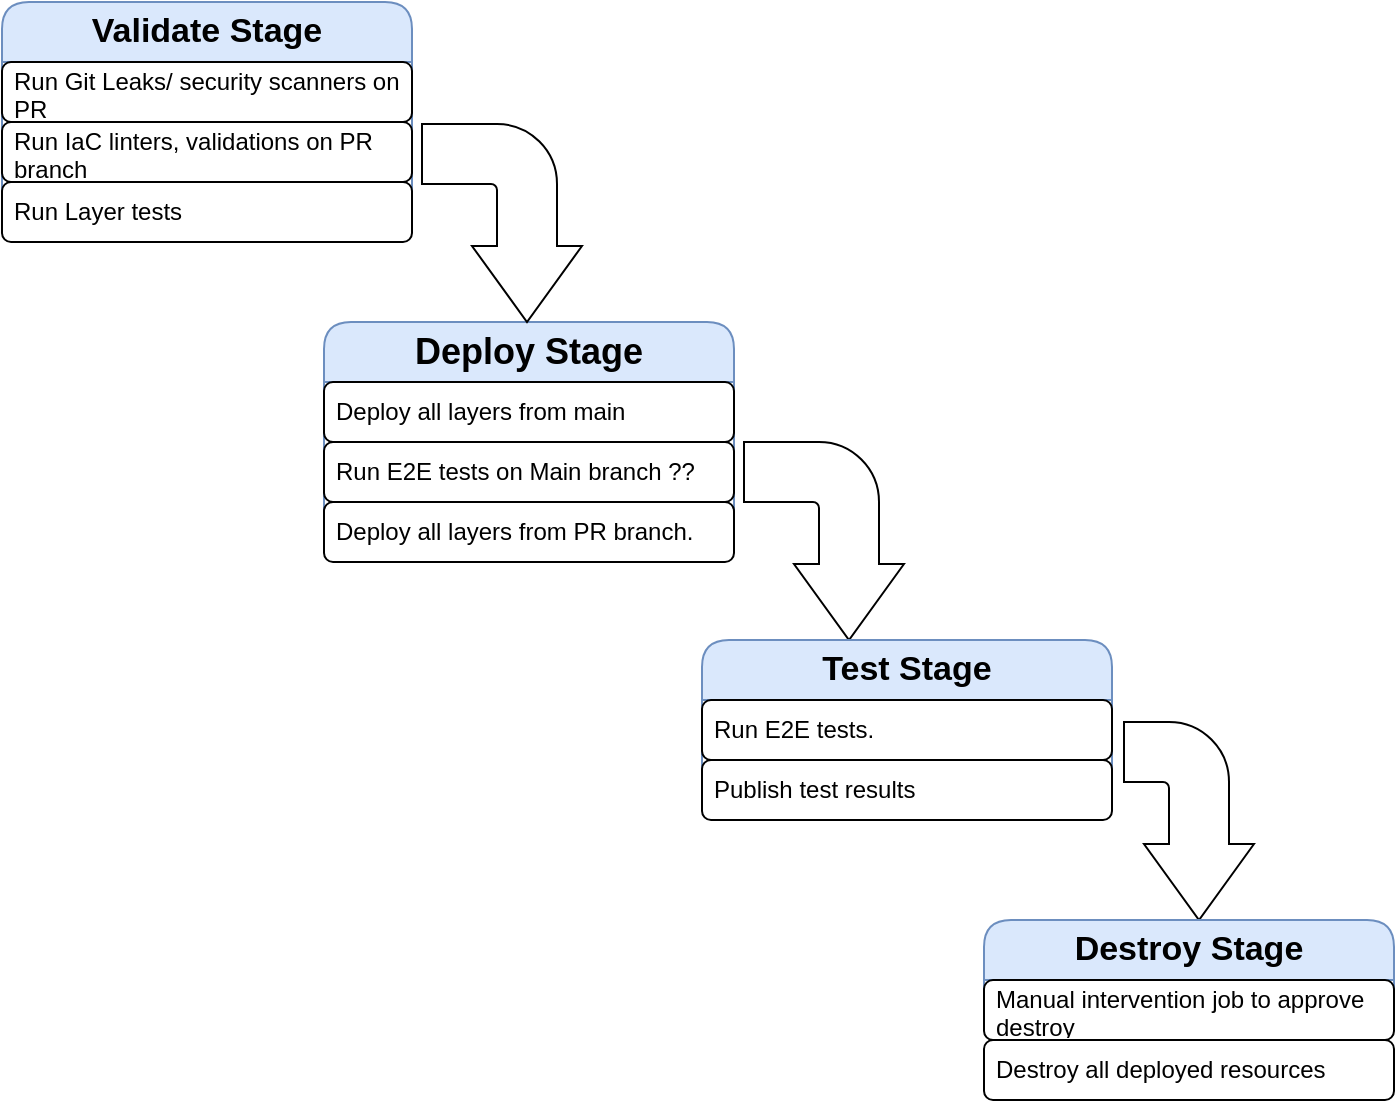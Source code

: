 <mxfile version="20.6.0" type="device"><diagram id="S8GCTOLxmpRiaJKtT7yG" name="Page-1"><mxGraphModel dx="1550" dy="835" grid="0" gridSize="10" guides="1" tooltips="1" connect="1" arrows="1" fold="1" page="1" pageScale="1" pageWidth="750" pageHeight="600" math="0" shadow="0"><root><mxCell id="0"/><mxCell id="1" parent="0"/><mxCell id="hCvWG5ENopArhxzFrGdV-33" value="&lt;b style=&quot;font-size: 18px;&quot;&gt;Deploy Stage&lt;/b&gt;" style="swimlane;fontStyle=0;childLayout=stackLayout;horizontal=1;startSize=30;horizontalStack=0;resizeParent=1;resizeParentMax=0;resizeLast=0;collapsible=1;marginBottom=0;whiteSpace=wrap;html=1;rounded=1;fillColor=#dae8fc;strokeColor=#6c8ebf;fillStyle=solid;fontSize=18;" vertex="1" parent="1"><mxGeometry x="181" y="180" width="205" height="120" as="geometry"/></mxCell><mxCell id="hCvWG5ENopArhxzFrGdV-34" value="Deploy all layers from main" style="text;strokeColor=default;fillColor=none;align=left;verticalAlign=middle;spacingLeft=4;spacingRight=4;overflow=hidden;points=[[0,0.5],[1,0.5]];portConstraint=eastwest;rotatable=0;whiteSpace=wrap;html=1;rounded=1;" vertex="1" parent="hCvWG5ENopArhxzFrGdV-33"><mxGeometry y="30" width="205" height="30" as="geometry"/></mxCell><mxCell id="hCvWG5ENopArhxzFrGdV-35" value="Run E2E tests on Main branch ??" style="text;strokeColor=default;fillColor=default;align=left;verticalAlign=middle;spacingLeft=4;spacingRight=4;overflow=hidden;points=[[0,0.5],[1,0.5]];portConstraint=eastwest;rotatable=0;whiteSpace=wrap;html=1;rounded=1;" vertex="1" parent="hCvWG5ENopArhxzFrGdV-33"><mxGeometry y="60" width="205" height="30" as="geometry"/></mxCell><mxCell id="hCvWG5ENopArhxzFrGdV-36" value="Deploy all layers from PR branch." style="text;strokeColor=default;fillColor=default;align=left;verticalAlign=middle;spacingLeft=4;spacingRight=4;overflow=hidden;points=[[0,0.5],[1,0.5]];portConstraint=eastwest;rotatable=0;whiteSpace=wrap;html=1;rounded=1;" vertex="1" parent="hCvWG5ENopArhxzFrGdV-33"><mxGeometry y="90" width="205" height="30" as="geometry"/></mxCell><mxCell id="hCvWG5ENopArhxzFrGdV-37" value="&lt;b style=&quot;font-size: 17px;&quot;&gt;Validate Stage&lt;/b&gt;" style="swimlane;fontStyle=0;childLayout=stackLayout;horizontal=1;startSize=30;horizontalStack=0;resizeParent=1;resizeParentMax=0;resizeLast=0;collapsible=1;marginBottom=0;whiteSpace=wrap;html=1;rounded=1;fillColor=#dae8fc;strokeColor=#6c8ebf;fillStyle=solid;fontSize=17;" vertex="1" parent="1"><mxGeometry x="20" y="20" width="205" height="120" as="geometry"/></mxCell><mxCell id="hCvWG5ENopArhxzFrGdV-39" value="Run Git Leaks/ security scanners on PR" style="text;strokeColor=default;fillColor=default;align=left;verticalAlign=middle;spacingLeft=4;spacingRight=4;overflow=hidden;points=[[0,0.5],[1,0.5]];portConstraint=eastwest;rotatable=0;whiteSpace=wrap;html=1;rounded=1;" vertex="1" parent="hCvWG5ENopArhxzFrGdV-37"><mxGeometry y="30" width="205" height="30" as="geometry"/></mxCell><mxCell id="hCvWG5ENopArhxzFrGdV-42" value="Run IaC linters, validations on PR branch" style="text;strokeColor=default;fillColor=none;align=left;verticalAlign=middle;spacingLeft=4;spacingRight=4;overflow=hidden;points=[[0,0.5],[1,0.5]];portConstraint=eastwest;rotatable=0;whiteSpace=wrap;html=1;rounded=1;" vertex="1" parent="hCvWG5ENopArhxzFrGdV-37"><mxGeometry y="60" width="205" height="30" as="geometry"/></mxCell><mxCell id="hCvWG5ENopArhxzFrGdV-41" value="Run Layer tests" style="text;strokeColor=default;fillColor=default;align=left;verticalAlign=middle;spacingLeft=4;spacingRight=4;overflow=hidden;points=[[0,0.5],[1,0.5]];portConstraint=eastwest;rotatable=0;whiteSpace=wrap;html=1;rounded=1;" vertex="1" parent="hCvWG5ENopArhxzFrGdV-37"><mxGeometry y="90" width="205" height="30" as="geometry"/></mxCell><mxCell id="hCvWG5ENopArhxzFrGdV-43" value="" style="html=1;shadow=0;dashed=0;align=center;verticalAlign=middle;shape=mxgraph.arrows2.bendArrow;dy=15;dx=38;notch=0;arrowHead=55;rounded=1;fillStyle=solid;strokeColor=default;fillColor=default;direction=south;" vertex="1" parent="1"><mxGeometry x="230" y="81" width="80" height="99" as="geometry"/></mxCell><mxCell id="hCvWG5ENopArhxzFrGdV-44" value="" style="html=1;shadow=0;dashed=0;align=center;verticalAlign=middle;shape=mxgraph.arrows2.bendArrow;dy=15;dx=38;notch=0;arrowHead=55;rounded=1;fillStyle=solid;strokeColor=default;fillColor=default;direction=south;" vertex="1" parent="1"><mxGeometry x="391" y="240" width="80" height="99" as="geometry"/></mxCell><mxCell id="hCvWG5ENopArhxzFrGdV-47" value="&lt;b style=&quot;font-size: 17px;&quot;&gt;Test Stage&lt;/b&gt;" style="swimlane;fontStyle=0;childLayout=stackLayout;horizontal=1;startSize=30;horizontalStack=0;resizeParent=1;resizeParentMax=0;resizeLast=0;collapsible=1;marginBottom=0;whiteSpace=wrap;html=1;rounded=1;fillColor=#dae8fc;strokeColor=#6c8ebf;fillStyle=solid;fontSize=17;" vertex="1" parent="1"><mxGeometry x="370" y="339" width="205" height="90" as="geometry"/></mxCell><mxCell id="hCvWG5ENopArhxzFrGdV-49" value="Run E2E tests." style="text;strokeColor=default;fillColor=default;align=left;verticalAlign=middle;spacingLeft=4;spacingRight=4;overflow=hidden;points=[[0,0.5],[1,0.5]];portConstraint=eastwest;rotatable=0;whiteSpace=wrap;html=1;rounded=1;" vertex="1" parent="hCvWG5ENopArhxzFrGdV-47"><mxGeometry y="30" width="205" height="30" as="geometry"/></mxCell><mxCell id="hCvWG5ENopArhxzFrGdV-50" value="Publish test results" style="text;strokeColor=default;fillColor=default;align=left;verticalAlign=middle;spacingLeft=4;spacingRight=4;overflow=hidden;points=[[0,0.5],[1,0.5]];portConstraint=eastwest;rotatable=0;whiteSpace=wrap;html=1;rounded=1;" vertex="1" parent="hCvWG5ENopArhxzFrGdV-47"><mxGeometry y="60" width="205" height="30" as="geometry"/></mxCell><mxCell id="hCvWG5ENopArhxzFrGdV-51" value="" style="html=1;shadow=0;dashed=0;align=center;verticalAlign=middle;shape=mxgraph.arrows2.bendArrow;dy=15;dx=38;notch=0;arrowHead=55;rounded=1;fillStyle=solid;strokeColor=default;fillColor=default;direction=south;" vertex="1" parent="1"><mxGeometry x="581" y="380" width="65" height="99" as="geometry"/></mxCell><mxCell id="hCvWG5ENopArhxzFrGdV-52" value="&lt;b&gt;Destroy Stage&lt;/b&gt;" style="swimlane;fontStyle=0;childLayout=stackLayout;horizontal=1;startSize=30;horizontalStack=0;resizeParent=1;resizeParentMax=0;resizeLast=0;collapsible=1;marginBottom=0;whiteSpace=wrap;html=1;rounded=1;fillColor=#dae8fc;strokeColor=#6c8ebf;fillStyle=solid;fontSize=17;" vertex="1" parent="1"><mxGeometry x="511" y="479" width="205" height="60" as="geometry"/></mxCell><mxCell id="hCvWG5ENopArhxzFrGdV-53" value="Manual intervention job to approve destroy" style="text;strokeColor=default;fillColor=default;align=left;verticalAlign=middle;spacingLeft=4;spacingRight=4;overflow=hidden;points=[[0,0.5],[1,0.5]];portConstraint=eastwest;rotatable=0;whiteSpace=wrap;html=1;rounded=1;" vertex="1" parent="hCvWG5ENopArhxzFrGdV-52"><mxGeometry y="30" width="205" height="30" as="geometry"/></mxCell><mxCell id="hCvWG5ENopArhxzFrGdV-55" value="Destroy all deployed resources" style="text;strokeColor=default;fillColor=default;align=left;verticalAlign=middle;spacingLeft=4;spacingRight=4;overflow=hidden;points=[[0,0.5],[1,0.5]];portConstraint=eastwest;rotatable=0;whiteSpace=wrap;html=1;rounded=1;" vertex="1" parent="1"><mxGeometry x="511" y="539" width="205" height="30" as="geometry"/></mxCell></root></mxGraphModel></diagram></mxfile>